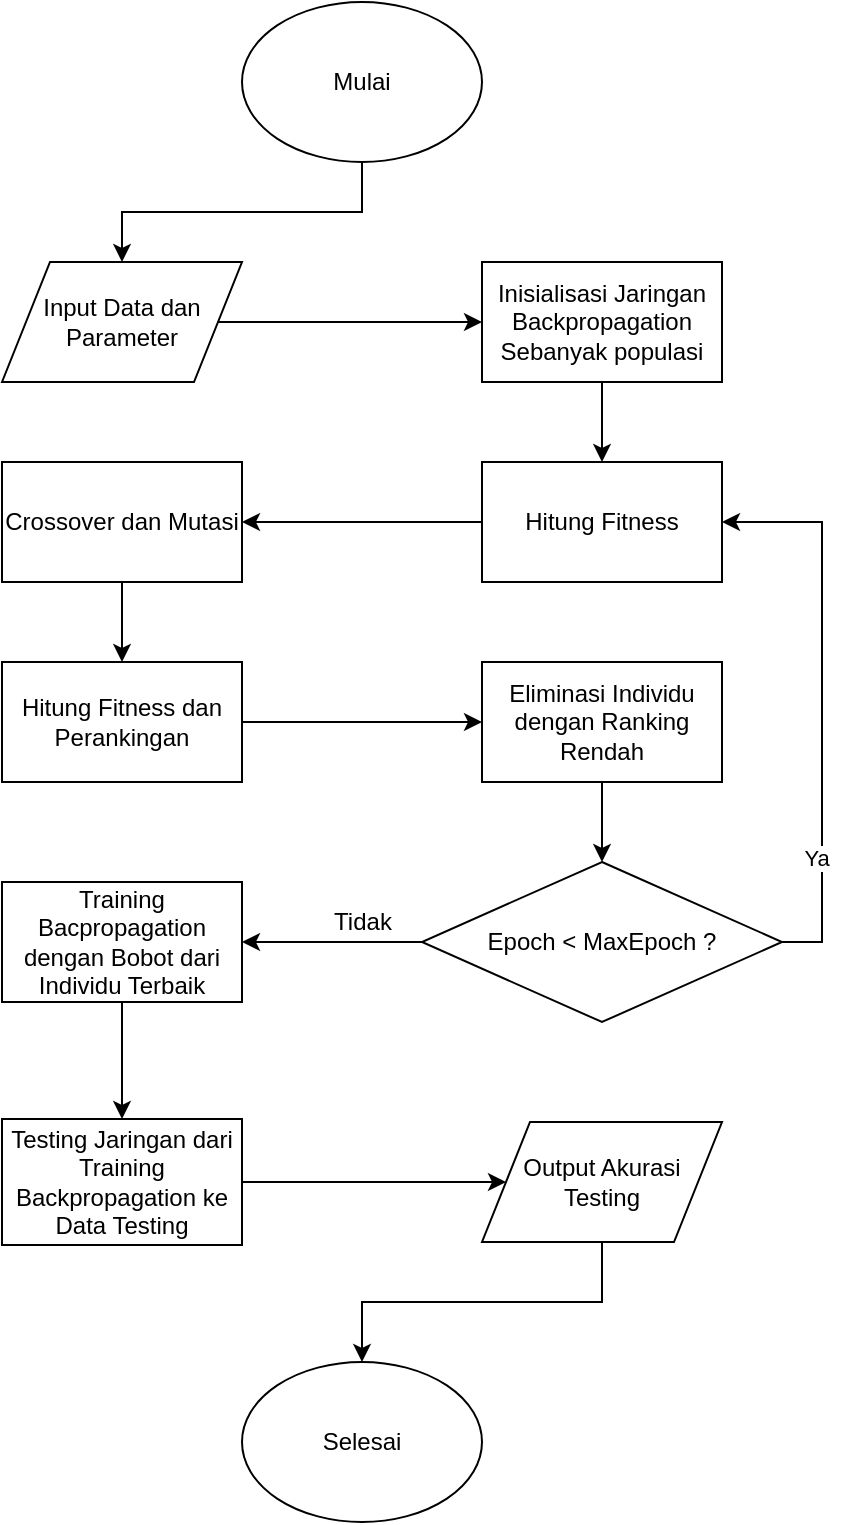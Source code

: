 <mxfile version="13.3.5" type="device"><diagram id="qa52YweI1jL9kodvP1QZ" name="Page-1"><mxGraphModel dx="2076" dy="2098" grid="1" gridSize="10" guides="1" tooltips="1" connect="1" arrows="1" fold="1" page="1" pageScale="1" pageWidth="850" pageHeight="1100" math="0" shadow="0"><root><mxCell id="0"/><mxCell id="1" parent="0"/><mxCell id="wh28gnlkB-QiFqqp6HLl-37" style="edgeStyle=orthogonalEdgeStyle;rounded=0;orthogonalLoop=1;jettySize=auto;html=1;exitX=0.5;exitY=1;exitDx=0;exitDy=0;entryX=0.5;entryY=0;entryDx=0;entryDy=0;" edge="1" parent="1" source="wh28gnlkB-QiFqqp6HLl-1" target="wh28gnlkB-QiFqqp6HLl-14"><mxGeometry relative="1" as="geometry"/></mxCell><mxCell id="wh28gnlkB-QiFqqp6HLl-1" value="Mulai" style="ellipse;whiteSpace=wrap;html=1;" vertex="1" parent="1"><mxGeometry x="380" y="-20" width="120" height="80" as="geometry"/></mxCell><mxCell id="wh28gnlkB-QiFqqp6HLl-35" style="edgeStyle=orthogonalEdgeStyle;rounded=0;orthogonalLoop=1;jettySize=auto;html=1;exitX=0.5;exitY=1;exitDx=0;exitDy=0;entryX=0.5;entryY=0;entryDx=0;entryDy=0;" edge="1" parent="1" source="wh28gnlkB-QiFqqp6HLl-2" target="wh28gnlkB-QiFqqp6HLl-5"><mxGeometry relative="1" as="geometry"/></mxCell><mxCell id="wh28gnlkB-QiFqqp6HLl-2" value="Inisialisasi Jaringan Backpropagation Sebanyak populasi" style="rounded=0;whiteSpace=wrap;html=1;" vertex="1" parent="1"><mxGeometry x="500" y="110" width="120" height="60" as="geometry"/></mxCell><mxCell id="wh28gnlkB-QiFqqp6HLl-36" style="edgeStyle=orthogonalEdgeStyle;rounded=0;orthogonalLoop=1;jettySize=auto;html=1;exitX=0;exitY=0.5;exitDx=0;exitDy=0;entryX=1;entryY=0.5;entryDx=0;entryDy=0;" edge="1" parent="1" source="wh28gnlkB-QiFqqp6HLl-5" target="wh28gnlkB-QiFqqp6HLl-6"><mxGeometry relative="1" as="geometry"/></mxCell><mxCell id="wh28gnlkB-QiFqqp6HLl-5" value="Hitung Fitness" style="rounded=0;whiteSpace=wrap;html=1;" vertex="1" parent="1"><mxGeometry x="500" y="210" width="120" height="60" as="geometry"/></mxCell><mxCell id="wh28gnlkB-QiFqqp6HLl-39" style="edgeStyle=orthogonalEdgeStyle;rounded=0;orthogonalLoop=1;jettySize=auto;html=1;exitX=0.5;exitY=1;exitDx=0;exitDy=0;entryX=0.5;entryY=0;entryDx=0;entryDy=0;" edge="1" parent="1" source="wh28gnlkB-QiFqqp6HLl-6" target="wh28gnlkB-QiFqqp6HLl-7"><mxGeometry relative="1" as="geometry"/></mxCell><mxCell id="wh28gnlkB-QiFqqp6HLl-6" value="Crossover dan Mutasi" style="rounded=0;whiteSpace=wrap;html=1;" vertex="1" parent="1"><mxGeometry x="260" y="210" width="120" height="60" as="geometry"/></mxCell><mxCell id="wh28gnlkB-QiFqqp6HLl-40" style="edgeStyle=orthogonalEdgeStyle;rounded=0;orthogonalLoop=1;jettySize=auto;html=1;exitX=1;exitY=0.5;exitDx=0;exitDy=0;entryX=0;entryY=0.5;entryDx=0;entryDy=0;" edge="1" parent="1" source="wh28gnlkB-QiFqqp6HLl-7" target="wh28gnlkB-QiFqqp6HLl-8"><mxGeometry relative="1" as="geometry"/></mxCell><mxCell id="wh28gnlkB-QiFqqp6HLl-7" value="Hitung Fitness dan Perankingan" style="rounded=0;whiteSpace=wrap;html=1;" vertex="1" parent="1"><mxGeometry x="260" y="310" width="120" height="60" as="geometry"/></mxCell><mxCell id="wh28gnlkB-QiFqqp6HLl-41" style="edgeStyle=orthogonalEdgeStyle;rounded=0;orthogonalLoop=1;jettySize=auto;html=1;exitX=0.5;exitY=1;exitDx=0;exitDy=0;entryX=0.5;entryY=0;entryDx=0;entryDy=0;" edge="1" parent="1" source="wh28gnlkB-QiFqqp6HLl-8" target="wh28gnlkB-QiFqqp6HLl-10"><mxGeometry relative="1" as="geometry"/></mxCell><mxCell id="wh28gnlkB-QiFqqp6HLl-8" value="Eliminasi Individu dengan Ranking Rendah" style="rounded=0;whiteSpace=wrap;html=1;" vertex="1" parent="1"><mxGeometry x="500" y="310" width="120" height="60" as="geometry"/></mxCell><mxCell id="wh28gnlkB-QiFqqp6HLl-42" style="edgeStyle=orthogonalEdgeStyle;rounded=0;orthogonalLoop=1;jettySize=auto;html=1;exitX=1;exitY=0.5;exitDx=0;exitDy=0;entryX=1;entryY=0.5;entryDx=0;entryDy=0;" edge="1" parent="1" source="wh28gnlkB-QiFqqp6HLl-10" target="wh28gnlkB-QiFqqp6HLl-5"><mxGeometry relative="1" as="geometry"/></mxCell><mxCell id="wh28gnlkB-QiFqqp6HLl-43" value="Ya" style="edgeLabel;html=1;align=center;verticalAlign=middle;resizable=0;points=[];" vertex="1" connectable="0" parent="wh28gnlkB-QiFqqp6HLl-42"><mxGeometry x="-0.557" y="3" relative="1" as="geometry"><mxPoint as="offset"/></mxGeometry></mxCell><mxCell id="wh28gnlkB-QiFqqp6HLl-44" style="edgeStyle=orthogonalEdgeStyle;rounded=0;orthogonalLoop=1;jettySize=auto;html=1;exitX=0;exitY=0.5;exitDx=0;exitDy=0;entryX=1;entryY=0.5;entryDx=0;entryDy=0;" edge="1" parent="1" source="wh28gnlkB-QiFqqp6HLl-10" target="wh28gnlkB-QiFqqp6HLl-12"><mxGeometry relative="1" as="geometry"/></mxCell><mxCell id="wh28gnlkB-QiFqqp6HLl-10" value="Epoch &amp;lt; MaxEpoch ?" style="rhombus;whiteSpace=wrap;html=1;" vertex="1" parent="1"><mxGeometry x="470" y="410" width="180" height="80" as="geometry"/></mxCell><mxCell id="wh28gnlkB-QiFqqp6HLl-46" style="edgeStyle=orthogonalEdgeStyle;rounded=0;orthogonalLoop=1;jettySize=auto;html=1;exitX=0.5;exitY=1;exitDx=0;exitDy=0;entryX=0.5;entryY=0;entryDx=0;entryDy=0;" edge="1" parent="1" source="wh28gnlkB-QiFqqp6HLl-12" target="wh28gnlkB-QiFqqp6HLl-16"><mxGeometry relative="1" as="geometry"/></mxCell><mxCell id="wh28gnlkB-QiFqqp6HLl-12" value="Training Bacpropagation dengan Bobot dari Individu Terbaik" style="rounded=0;whiteSpace=wrap;html=1;" vertex="1" parent="1"><mxGeometry x="260" y="420" width="120" height="60" as="geometry"/></mxCell><mxCell id="wh28gnlkB-QiFqqp6HLl-34" style="edgeStyle=orthogonalEdgeStyle;rounded=0;orthogonalLoop=1;jettySize=auto;html=1;exitX=1;exitY=0.5;exitDx=0;exitDy=0;entryX=0;entryY=0.5;entryDx=0;entryDy=0;" edge="1" parent="1" source="wh28gnlkB-QiFqqp6HLl-14" target="wh28gnlkB-QiFqqp6HLl-2"><mxGeometry relative="1" as="geometry"/></mxCell><mxCell id="wh28gnlkB-QiFqqp6HLl-14" value="Input Data dan Parameter" style="shape=parallelogram;perimeter=parallelogramPerimeter;whiteSpace=wrap;html=1;" vertex="1" parent="1"><mxGeometry x="260" y="110" width="120" height="60" as="geometry"/></mxCell><mxCell id="wh28gnlkB-QiFqqp6HLl-38" style="edgeStyle=orthogonalEdgeStyle;rounded=0;orthogonalLoop=1;jettySize=auto;html=1;exitX=0.5;exitY=1;exitDx=0;exitDy=0;entryX=0.5;entryY=0;entryDx=0;entryDy=0;" edge="1" parent="1" source="wh28gnlkB-QiFqqp6HLl-15" target="wh28gnlkB-QiFqqp6HLl-18"><mxGeometry relative="1" as="geometry"/></mxCell><mxCell id="wh28gnlkB-QiFqqp6HLl-15" value="Output Akurasi Testing" style="shape=parallelogram;perimeter=parallelogramPerimeter;whiteSpace=wrap;html=1;" vertex="1" parent="1"><mxGeometry x="500" y="540" width="120" height="60" as="geometry"/></mxCell><mxCell id="wh28gnlkB-QiFqqp6HLl-47" style="edgeStyle=orthogonalEdgeStyle;rounded=0;orthogonalLoop=1;jettySize=auto;html=1;exitX=1;exitY=0.5;exitDx=0;exitDy=0;entryX=0;entryY=0.5;entryDx=0;entryDy=0;" edge="1" parent="1" source="wh28gnlkB-QiFqqp6HLl-16" target="wh28gnlkB-QiFqqp6HLl-15"><mxGeometry relative="1" as="geometry"/></mxCell><mxCell id="wh28gnlkB-QiFqqp6HLl-16" value="Testing Jaringan dari Training Backpropagation ke Data Testing" style="rounded=0;whiteSpace=wrap;html=1;" vertex="1" parent="1"><mxGeometry x="260" y="538.5" width="120" height="63" as="geometry"/></mxCell><mxCell id="wh28gnlkB-QiFqqp6HLl-18" value="Selesai" style="ellipse;whiteSpace=wrap;html=1;" vertex="1" parent="1"><mxGeometry x="380" y="660" width="120" height="80" as="geometry"/></mxCell><mxCell id="wh28gnlkB-QiFqqp6HLl-45" value="Tidak" style="text;html=1;align=center;verticalAlign=middle;resizable=0;points=[];autosize=1;" vertex="1" parent="1"><mxGeometry x="420" y="430" width="40" height="20" as="geometry"/></mxCell></root></mxGraphModel></diagram></mxfile>